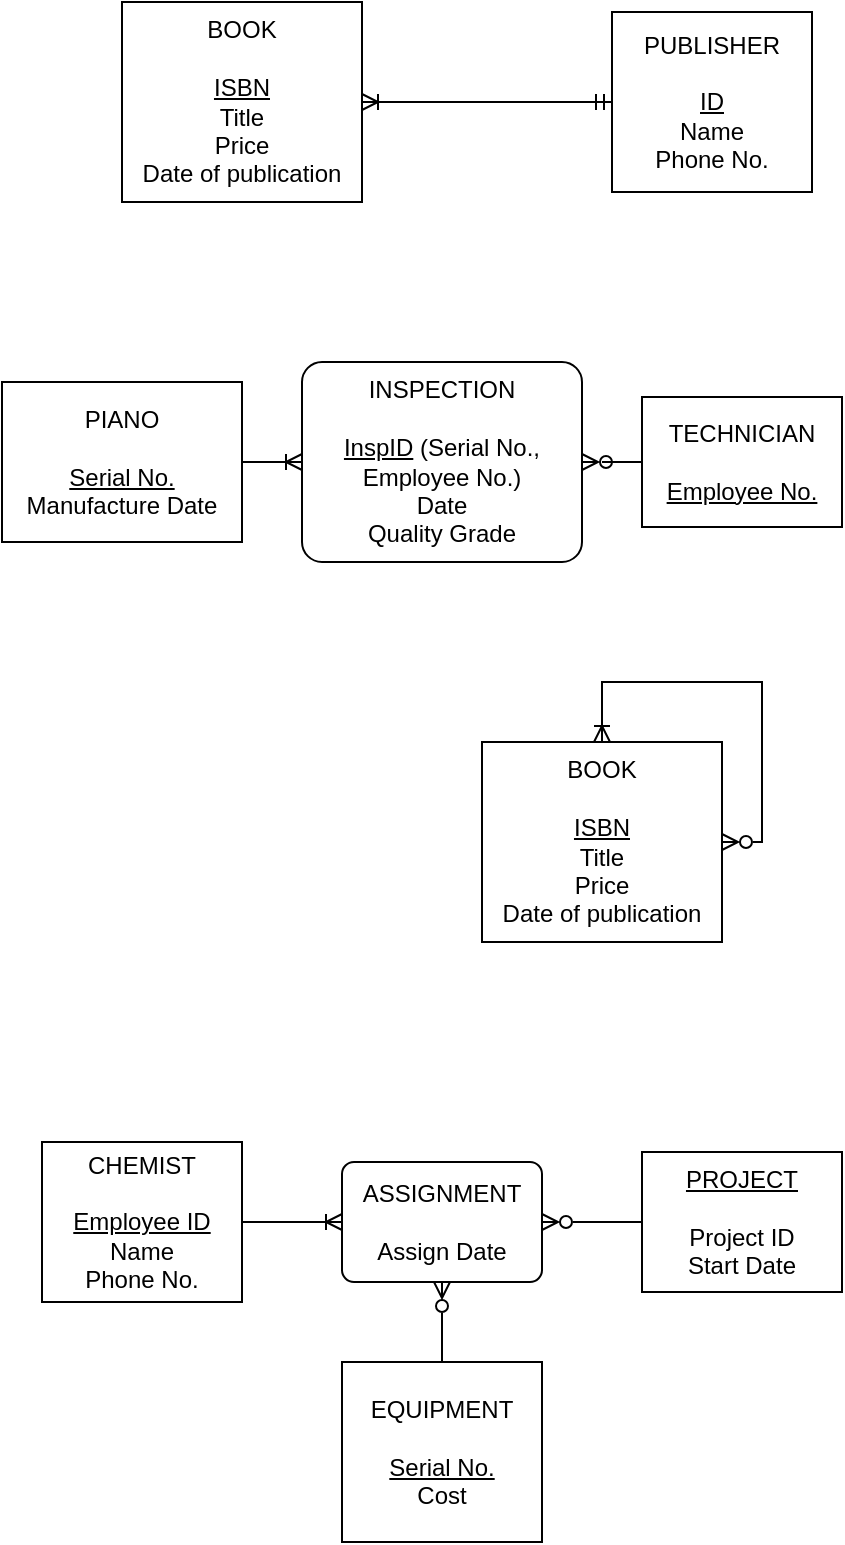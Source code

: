 <mxfile version="21.1.9" type="github">
  <diagram name="Page-1" id="LVZoNYxHvud7TBq3Esnv">
    <mxGraphModel dx="489" dy="316" grid="1" gridSize="10" guides="1" tooltips="1" connect="1" arrows="1" fold="1" page="1" pageScale="1" pageWidth="850" pageHeight="1100" math="0" shadow="0">
      <root>
        <mxCell id="0" />
        <mxCell id="1" parent="0" />
        <mxCell id="8IdoDz5DLcCx1GYUlsVv-1" value="BOOK&lt;br&gt;&lt;br&gt;&lt;u&gt;ISBN&lt;br&gt;&lt;/u&gt;Title&lt;br&gt;Price&lt;br&gt;Date of publication" style="whiteSpace=wrap;html=1;align=center;" parent="1" vertex="1">
          <mxGeometry x="130" y="120" width="120" height="100" as="geometry" />
        </mxCell>
        <mxCell id="8IdoDz5DLcCx1GYUlsVv-2" value="PUBLISHER&lt;br&gt;&lt;br&gt;&lt;u&gt;ID&lt;br&gt;&lt;/u&gt;Name&lt;br style=&quot;border-color: var(--border-color);&quot;&gt;Phone No." style="whiteSpace=wrap;html=1;align=center;" parent="1" vertex="1">
          <mxGeometry x="375" y="125" width="100" height="90" as="geometry" />
        </mxCell>
        <mxCell id="8IdoDz5DLcCx1GYUlsVv-3" style="edgeStyle=orthogonalEdgeStyle;rounded=0;orthogonalLoop=1;jettySize=auto;html=1;entryX=1;entryY=0.5;entryDx=0;entryDy=0;endArrow=ERoneToMany;endFill=0;startArrow=ERmandOne;startFill=0;" parent="1" source="8IdoDz5DLcCx1GYUlsVv-2" target="8IdoDz5DLcCx1GYUlsVv-1" edge="1">
          <mxGeometry relative="1" as="geometry">
            <mxPoint x="240.0" y="169.97" as="sourcePoint" />
          </mxGeometry>
        </mxCell>
        <mxCell id="8IdoDz5DLcCx1GYUlsVv-10" style="edgeStyle=orthogonalEdgeStyle;rounded=0;orthogonalLoop=1;jettySize=auto;html=1;entryX=0;entryY=0.5;entryDx=0;entryDy=0;endArrow=ERoneToMany;endFill=0;" parent="1" source="8IdoDz5DLcCx1GYUlsVv-6" target="8IdoDz5DLcCx1GYUlsVv-9" edge="1">
          <mxGeometry relative="1" as="geometry" />
        </mxCell>
        <mxCell id="8IdoDz5DLcCx1GYUlsVv-6" value="PIANO&lt;br&gt;&lt;br&gt;&lt;u&gt;Serial No.&lt;br&gt;&lt;/u&gt;Manufacture Date" style="whiteSpace=wrap;html=1;align=center;" parent="1" vertex="1">
          <mxGeometry x="70" y="310" width="120" height="80" as="geometry" />
        </mxCell>
        <mxCell id="8IdoDz5DLcCx1GYUlsVv-11" style="edgeStyle=orthogonalEdgeStyle;rounded=0;orthogonalLoop=1;jettySize=auto;html=1;entryX=1;entryY=0.5;entryDx=0;entryDy=0;endArrow=ERzeroToMany;endFill=0;" parent="1" source="8IdoDz5DLcCx1GYUlsVv-7" target="8IdoDz5DLcCx1GYUlsVv-9" edge="1">
          <mxGeometry relative="1" as="geometry" />
        </mxCell>
        <mxCell id="8IdoDz5DLcCx1GYUlsVv-7" value="TECHNICIAN&lt;br&gt;&lt;br&gt;&lt;u&gt;Employee No.&lt;br&gt;&lt;/u&gt;" style="whiteSpace=wrap;html=1;align=center;" parent="1" vertex="1">
          <mxGeometry x="390" y="317.5" width="100" height="65" as="geometry" />
        </mxCell>
        <mxCell id="8IdoDz5DLcCx1GYUlsVv-9" value="INSPECTION&lt;br&gt;&lt;br&gt;&lt;u&gt;InspID&lt;/u&gt; (Serial No., Employee No.)&lt;br&gt;Date&lt;br&gt;Quality Grade" style="rounded=1;arcSize=10;whiteSpace=wrap;html=1;align=center;" parent="1" vertex="1">
          <mxGeometry x="220" y="300" width="140" height="100" as="geometry" />
        </mxCell>
        <mxCell id="8IdoDz5DLcCx1GYUlsVv-13" value="BOOK&lt;br&gt;&lt;br&gt;&lt;u&gt;ISBN&lt;br&gt;&lt;/u&gt;Title&lt;br&gt;Price&lt;br&gt;Date of publication" style="whiteSpace=wrap;html=1;align=center;" parent="1" vertex="1">
          <mxGeometry x="310" y="490" width="120" height="100" as="geometry" />
        </mxCell>
        <mxCell id="8IdoDz5DLcCx1GYUlsVv-20" style="edgeStyle=orthogonalEdgeStyle;rounded=0;orthogonalLoop=1;jettySize=auto;html=1;endArrow=ERoneToMany;endFill=0;" parent="1" source="8IdoDz5DLcCx1GYUlsVv-16" target="8IdoDz5DLcCx1GYUlsVv-19" edge="1">
          <mxGeometry relative="1" as="geometry" />
        </mxCell>
        <mxCell id="8IdoDz5DLcCx1GYUlsVv-16" value="&lt;span style=&quot;text-align: start; background-color: initial;&quot;&gt;CHEMIST&lt;br&gt;&lt;/span&gt;&lt;span style=&quot;text-align: start; background-color: initial;&quot; class=&quot;Apple-converted-space&quot;&gt;&lt;br&gt;&lt;u&gt;Employee ID&lt;br&gt;&lt;/u&gt;Name&lt;br&gt;Phone No.&lt;br&gt;&lt;/span&gt;" style="whiteSpace=wrap;html=1;align=center;" parent="1" vertex="1">
          <mxGeometry x="90" y="690" width="100" height="80" as="geometry" />
        </mxCell>
        <mxCell id="8IdoDz5DLcCx1GYUlsVv-21" style="edgeStyle=orthogonalEdgeStyle;rounded=0;orthogonalLoop=1;jettySize=auto;html=1;entryX=1;entryY=0.5;entryDx=0;entryDy=0;endArrow=ERzeroToMany;endFill=0;" parent="1" source="8IdoDz5DLcCx1GYUlsVv-17" target="8IdoDz5DLcCx1GYUlsVv-19" edge="1">
          <mxGeometry relative="1" as="geometry" />
        </mxCell>
        <mxCell id="8IdoDz5DLcCx1GYUlsVv-17" value="&lt;u&gt;PROJECT&lt;/u&gt;&lt;br&gt;&lt;br&gt;Project ID&lt;br&gt;Start Date" style="whiteSpace=wrap;html=1;align=center;" parent="1" vertex="1">
          <mxGeometry x="390" y="695" width="100" height="70" as="geometry" />
        </mxCell>
        <mxCell id="8IdoDz5DLcCx1GYUlsVv-22" style="edgeStyle=orthogonalEdgeStyle;rounded=0;orthogonalLoop=1;jettySize=auto;html=1;entryX=0.5;entryY=1;entryDx=0;entryDy=0;endArrow=ERzeroToMany;endFill=0;" parent="1" source="8IdoDz5DLcCx1GYUlsVv-18" target="8IdoDz5DLcCx1GYUlsVv-19" edge="1">
          <mxGeometry relative="1" as="geometry" />
        </mxCell>
        <mxCell id="8IdoDz5DLcCx1GYUlsVv-18" value="&lt;span style=&quot;text-align: start; background-color: initial;&quot;&gt;EQUIPMENT&lt;br&gt;&lt;br&gt;&lt;u&gt;Serial No.&lt;br&gt;&lt;/u&gt;Cost&lt;br&gt;&lt;/span&gt;" style="whiteSpace=wrap;html=1;align=center;" parent="1" vertex="1">
          <mxGeometry x="240" y="800" width="100" height="90" as="geometry" />
        </mxCell>
        <mxCell id="8IdoDz5DLcCx1GYUlsVv-19" value="ASSIGNMENT&lt;br&gt;&lt;br&gt;Assign Date" style="rounded=1;arcSize=10;whiteSpace=wrap;html=1;align=center;" parent="1" vertex="1">
          <mxGeometry x="240" y="700" width="100" height="60" as="geometry" />
        </mxCell>
        <mxCell id="BqWAguVEFXyIC8rA3QBg-5" style="edgeStyle=orthogonalEdgeStyle;rounded=0;orthogonalLoop=1;jettySize=auto;html=1;exitX=1;exitY=0.5;exitDx=0;exitDy=0;entryX=0.5;entryY=0;entryDx=0;entryDy=0;endArrow=ERoneToMany;endFill=0;startArrow=ERzeroToMany;startFill=0;" edge="1" parent="1" source="8IdoDz5DLcCx1GYUlsVv-13" target="8IdoDz5DLcCx1GYUlsVv-13">
          <mxGeometry relative="1" as="geometry">
            <Array as="points">
              <mxPoint x="450" y="540" />
              <mxPoint x="450" y="460" />
              <mxPoint x="370" y="460" />
            </Array>
          </mxGeometry>
        </mxCell>
      </root>
    </mxGraphModel>
  </diagram>
</mxfile>
